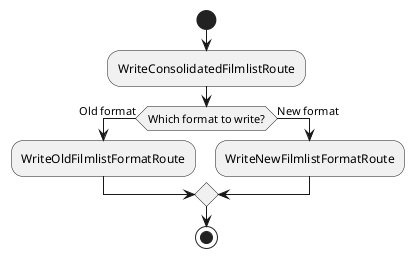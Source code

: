 @startuml
'https://plantuml.com/activity-diagram-beta

start
:WriteConsolidatedFilmlistRoute;
if (Which format to write?) then (Old format)
    :WriteOldFilmlistFormatRoute;
else (New format)
    :WriteNewFilmlistFormatRoute;
endif
stop

@enduml
